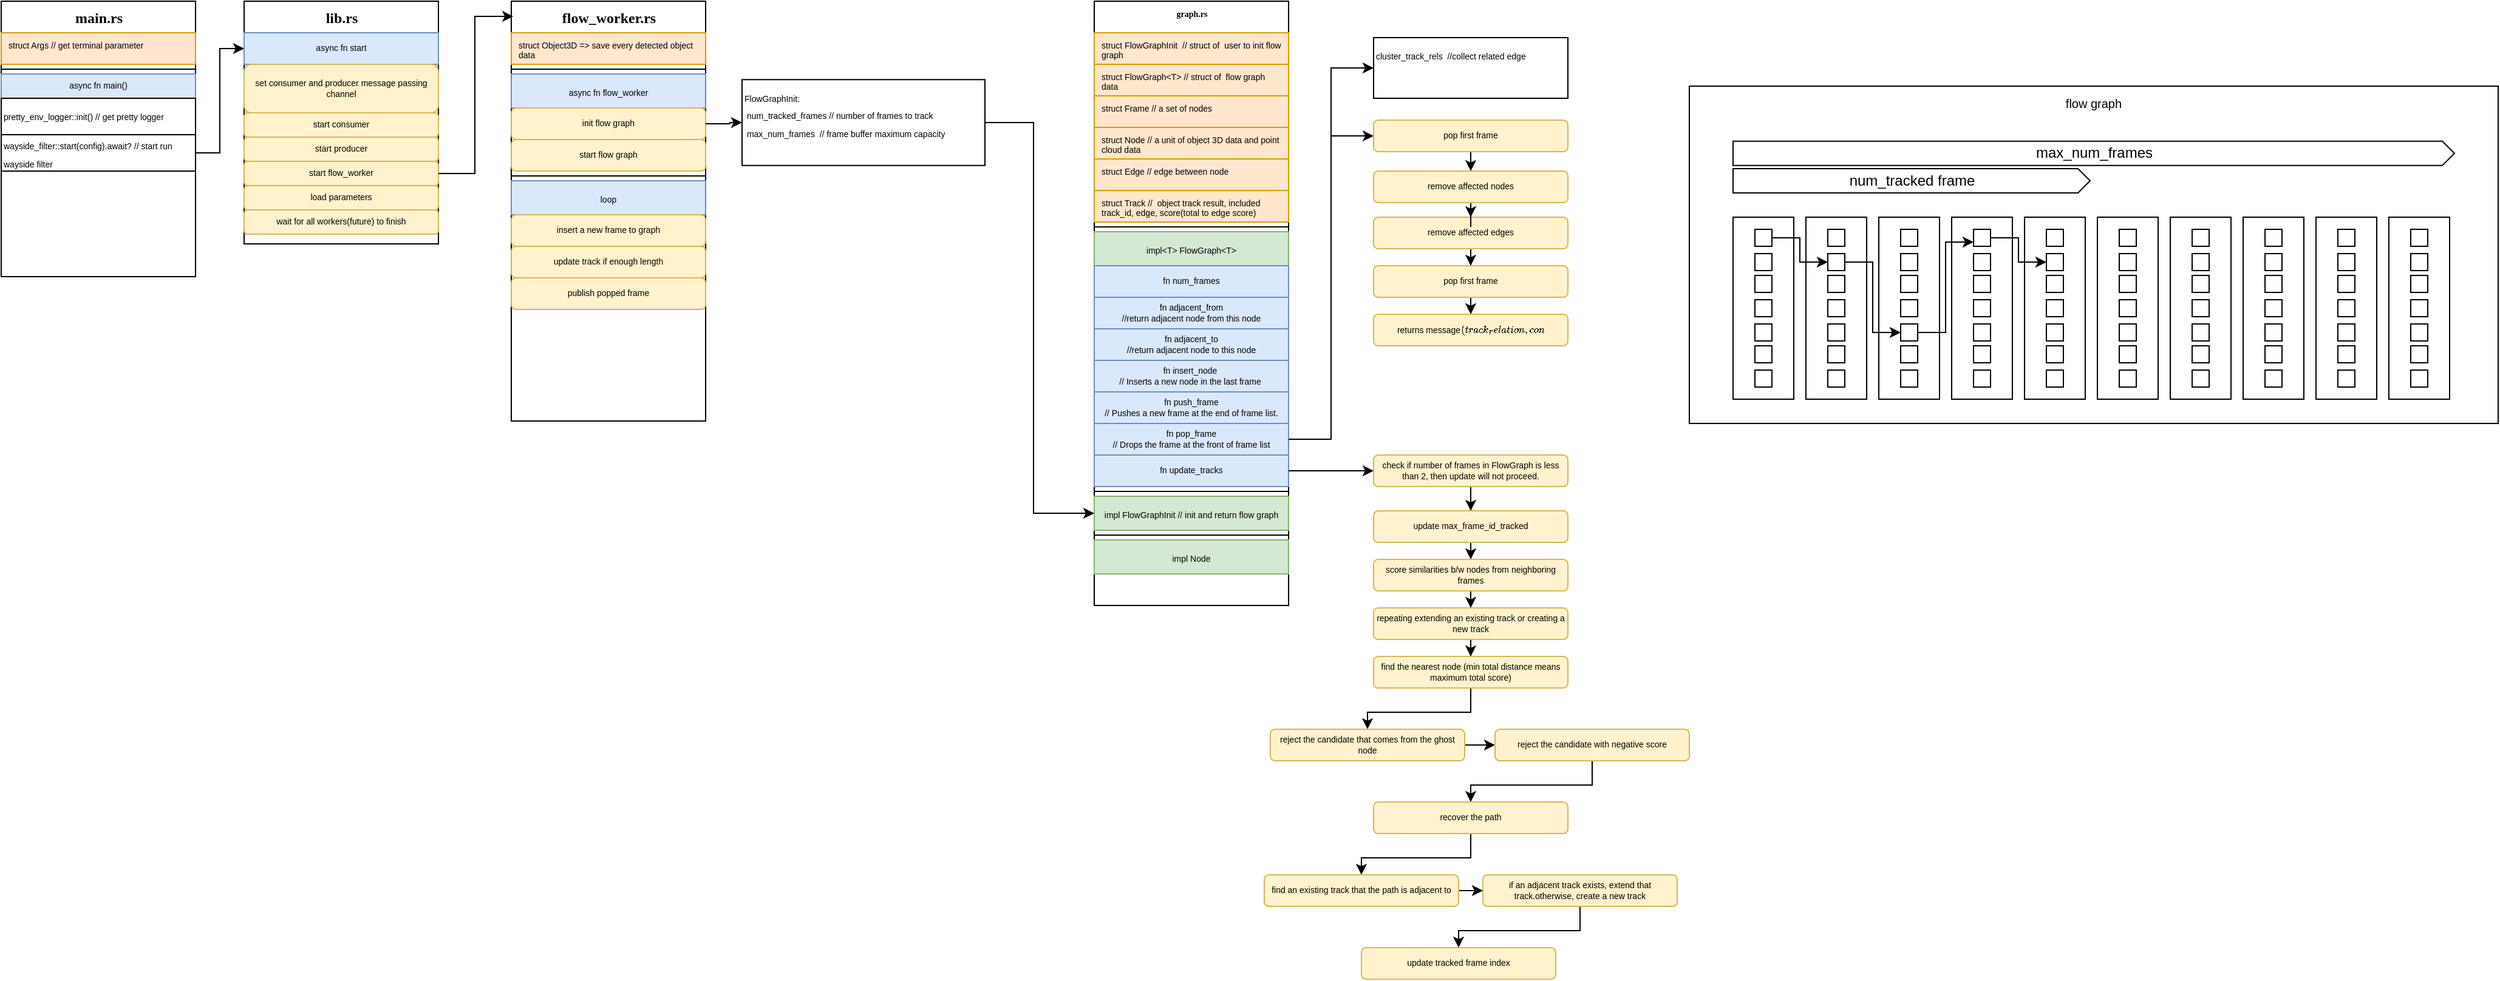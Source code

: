 <mxfile version="15.0.3" type="github">
  <diagram name="Page-1" id="9f46799a-70d6-7492-0946-bef42562c5a5">
    <mxGraphModel dx="889" dy="466" grid="1" gridSize="10" guides="1" tooltips="1" connect="1" arrows="1" fold="1" page="1" pageScale="1" pageWidth="1100" pageHeight="850" background="none" math="0" shadow="0">
      <root>
        <mxCell id="0" />
        <mxCell id="1" parent="0" />
        <mxCell id="78961159f06e98e8-17" value="&lt;font style=&quot;font-size: 12px&quot;&gt;main.rs&lt;/font&gt;" style="swimlane;html=1;fontStyle=1;align=center;verticalAlign=top;childLayout=stackLayout;horizontal=1;startSize=26;horizontalStack=0;resizeParent=1;resizeLast=0;collapsible=1;marginBottom=0;swimlaneFillColor=#ffffff;rounded=0;shadow=0;comic=0;labelBackgroundColor=none;strokeWidth=1;fillColor=none;fontFamily=Verdana;fontSize=7;" parent="1" vertex="1">
          <mxGeometry x="30" y="30" width="160" height="227" as="geometry" />
        </mxCell>
        <mxCell id="78961159f06e98e8-21" value="struct Args // get terminal parameter&amp;nbsp;" style="text;html=1;strokeColor=#d79b00;fillColor=#ffe6cc;align=left;verticalAlign=top;spacingLeft=4;spacingRight=4;whiteSpace=wrap;overflow=hidden;rotatable=0;points=[[0,0.5],[1,0.5]];portConstraint=eastwest;fontSize=7;" parent="78961159f06e98e8-17" vertex="1">
          <mxGeometry y="26" width="160" height="26" as="geometry" />
        </mxCell>
        <mxCell id="3UPYBKitPrsgGl5lzxsW-34" value="" style="line;html=1;strokeWidth=1;fillColor=none;align=left;verticalAlign=middle;spacingTop=-1;spacingLeft=3;spacingRight=3;rotatable=0;labelPosition=right;points=[];portConstraint=eastwest;fontSize=7;" parent="78961159f06e98e8-17" vertex="1">
          <mxGeometry y="52" width="160" height="8" as="geometry" />
        </mxCell>
        <mxCell id="3UPYBKitPrsgGl5lzxsW-35" value="async fn main()" style="text;html=1;strokeColor=#6c8ebf;fillColor=#dae8fc;align=center;verticalAlign=middle;spacingLeft=4;spacingRight=4;whiteSpace=wrap;overflow=hidden;rotatable=0;points=[[0,0.5],[1,0.5]];portConstraint=eastwest;fontSize=7;" parent="78961159f06e98e8-17" vertex="1">
          <mxGeometry y="60" width="160" height="20" as="geometry" />
        </mxCell>
        <mxCell id="29-Z4qrgR_D6u8nwP7Dn-55" value="&lt;font style=&quot;font-size: 7px&quot;&gt;pretty_env_logger::init() // get pretty logge&lt;/font&gt;&lt;span style=&quot;font-size: 7px&quot;&gt;r&lt;/span&gt;&lt;span style=&quot;font-family: &amp;#34;helvetica&amp;#34; ; font-size: 7px&quot;&gt;&lt;br&gt;&lt;/span&gt;" style="rounded=0;whiteSpace=wrap;html=1;align=left;verticalAlign=top;" parent="78961159f06e98e8-17" vertex="1">
          <mxGeometry y="80" width="160" height="30" as="geometry" />
        </mxCell>
        <mxCell id="29-Z4qrgR_D6u8nwP7Dn-56" value="&lt;span style=&quot;font-size: 7px&quot;&gt;wayside_filter::start(config).await?&amp;nbsp;// start run wayside filter&lt;/span&gt;&lt;span style=&quot;font-family: &amp;#34;helvetica&amp;#34; ; font-size: 7px&quot;&gt;&lt;br&gt;&lt;/span&gt;" style="rounded=0;whiteSpace=wrap;html=1;align=left;verticalAlign=middle;" parent="78961159f06e98e8-17" vertex="1">
          <mxGeometry y="110" width="160" height="30" as="geometry" />
        </mxCell>
        <mxCell id="3UPYBKitPrsgGl5lzxsW-1" value="&lt;font style=&quot;font-size: 12px&quot;&gt;lib.rs&lt;/font&gt;" style="swimlane;html=1;fontStyle=1;align=center;verticalAlign=top;childLayout=stackLayout;horizontal=1;startSize=26;horizontalStack=0;resizeParent=1;resizeLast=0;collapsible=1;marginBottom=0;swimlaneFillColor=#ffffff;rounded=0;shadow=0;comic=0;labelBackgroundColor=none;strokeWidth=1;fillColor=none;fontFamily=Verdana;fontSize=7;" parent="1" vertex="1">
          <mxGeometry x="230" y="30" width="160" height="200" as="geometry">
            <mxRectangle x="280" y="40" width="60" height="26" as="alternateBounds" />
          </mxGeometry>
        </mxCell>
        <mxCell id="3UPYBKitPrsgGl5lzxsW-37" value="async fn start" style="text;html=1;strokeColor=#6c8ebf;fillColor=#dae8fc;align=center;verticalAlign=middle;spacingLeft=4;spacingRight=4;whiteSpace=wrap;overflow=hidden;rotatable=0;points=[[0,0.5],[1,0.5]];portConstraint=eastwest;fontSize=7;" parent="3UPYBKitPrsgGl5lzxsW-1" vertex="1">
          <mxGeometry y="26" width="160" height="26" as="geometry" />
        </mxCell>
        <mxCell id="3UPYBKitPrsgGl5lzxsW-42" value="set consumer and producer message passing channel" style="rounded=1;whiteSpace=wrap;html=1;shadow=0;fontSize=7;align=center;verticalAlign=middle;fillColor=#fff2cc;strokeColor=#d6b656;" parent="3UPYBKitPrsgGl5lzxsW-1" vertex="1">
          <mxGeometry y="52" width="160" height="40" as="geometry" />
        </mxCell>
        <mxCell id="3UPYBKitPrsgGl5lzxsW-44" value="start consumer" style="rounded=1;whiteSpace=wrap;html=1;shadow=0;fontSize=7;align=center;verticalAlign=middle;fillColor=#fff2cc;strokeColor=#d6b656;" parent="3UPYBKitPrsgGl5lzxsW-1" vertex="1">
          <mxGeometry y="92" width="160" height="20" as="geometry" />
        </mxCell>
        <mxCell id="3UPYBKitPrsgGl5lzxsW-45" value="start producer" style="rounded=1;whiteSpace=wrap;html=1;shadow=0;fontSize=7;align=center;verticalAlign=middle;fillColor=#fff2cc;strokeColor=#d6b656;" parent="3UPYBKitPrsgGl5lzxsW-1" vertex="1">
          <mxGeometry y="112" width="160" height="20" as="geometry" />
        </mxCell>
        <mxCell id="3UPYBKitPrsgGl5lzxsW-48" value="start flow_worker" style="rounded=1;whiteSpace=wrap;html=1;shadow=0;fontSize=7;align=center;verticalAlign=middle;fillColor=#fff2cc;strokeColor=#d6b656;" parent="3UPYBKitPrsgGl5lzxsW-1" vertex="1">
          <mxGeometry y="132" width="160" height="20" as="geometry" />
        </mxCell>
        <mxCell id="3UPYBKitPrsgGl5lzxsW-50" value="load parameters" style="rounded=1;whiteSpace=wrap;html=1;shadow=0;fontSize=7;align=center;verticalAlign=middle;fillColor=#fff2cc;strokeColor=#d6b656;" parent="3UPYBKitPrsgGl5lzxsW-1" vertex="1">
          <mxGeometry y="152" width="160" height="20" as="geometry" />
        </mxCell>
        <mxCell id="3UPYBKitPrsgGl5lzxsW-52" value="wait for all workers(future) to finish" style="rounded=1;whiteSpace=wrap;html=1;shadow=0;fontSize=7;align=center;verticalAlign=middle;fillColor=#fff2cc;strokeColor=#d6b656;" parent="3UPYBKitPrsgGl5lzxsW-1" vertex="1">
          <mxGeometry y="172" width="160" height="20" as="geometry" />
        </mxCell>
        <mxCell id="3UPYBKitPrsgGl5lzxsW-10" value="graph.rs&lt;br style=&quot;font-size: 7px;&quot;&gt;" style="swimlane;html=1;fontStyle=1;align=center;verticalAlign=top;childLayout=stackLayout;horizontal=1;startSize=26;horizontalStack=0;resizeParent=1;resizeLast=0;collapsible=1;marginBottom=0;swimlaneFillColor=#ffffff;rounded=0;shadow=0;comic=0;labelBackgroundColor=none;strokeWidth=1;fillColor=none;fontFamily=Verdana;fontSize=7;" parent="1" vertex="1">
          <mxGeometry x="930" y="30" width="160" height="498" as="geometry" />
        </mxCell>
        <mxCell id="29-Z4qrgR_D6u8nwP7Dn-36" value="struct FlowGraphInit&amp;nbsp; // struct of&amp;nbsp; user to init flow graph" style="text;html=1;strokeColor=#d79b00;fillColor=#ffe6cc;align=left;verticalAlign=top;spacingLeft=4;spacingRight=4;whiteSpace=wrap;overflow=hidden;rotatable=0;points=[[0,0.5],[1,0.5]];portConstraint=eastwest;fontSize=7;" parent="3UPYBKitPrsgGl5lzxsW-10" vertex="1">
          <mxGeometry y="26" width="160" height="26" as="geometry" />
        </mxCell>
        <mxCell id="29-Z4qrgR_D6u8nwP7Dn-35" value="struct FlowGraph&amp;lt;T&amp;gt; // struct of&amp;nbsp; flow graph data" style="text;html=1;strokeColor=#d79b00;fillColor=#ffe6cc;align=left;verticalAlign=top;spacingLeft=4;spacingRight=4;whiteSpace=wrap;overflow=hidden;rotatable=0;points=[[0,0.5],[1,0.5]];portConstraint=eastwest;fontSize=7;" parent="3UPYBKitPrsgGl5lzxsW-10" vertex="1">
          <mxGeometry y="52" width="160" height="26" as="geometry" />
        </mxCell>
        <mxCell id="29-Z4qrgR_D6u8nwP7Dn-37" value="struct Frame // a set of nodes" style="text;html=1;strokeColor=#d79b00;fillColor=#ffe6cc;align=left;verticalAlign=top;spacingLeft=4;spacingRight=4;whiteSpace=wrap;overflow=hidden;rotatable=0;points=[[0,0.5],[1,0.5]];portConstraint=eastwest;fontSize=7;" parent="3UPYBKitPrsgGl5lzxsW-10" vertex="1">
          <mxGeometry y="78" width="160" height="26" as="geometry" />
        </mxCell>
        <mxCell id="29-Z4qrgR_D6u8nwP7Dn-38" value="struct Node // a unit of object 3D data and point cloud data&amp;nbsp;" style="text;html=1;strokeColor=#d79b00;fillColor=#ffe6cc;align=left;verticalAlign=top;spacingLeft=4;spacingRight=4;whiteSpace=wrap;overflow=hidden;rotatable=0;points=[[0,0.5],[1,0.5]];portConstraint=eastwest;fontSize=7;" parent="3UPYBKitPrsgGl5lzxsW-10" vertex="1">
          <mxGeometry y="104" width="160" height="26" as="geometry" />
        </mxCell>
        <mxCell id="29-Z4qrgR_D6u8nwP7Dn-39" value="struct Edge // edge between node" style="text;html=1;strokeColor=#d79b00;fillColor=#ffe6cc;align=left;verticalAlign=top;spacingLeft=4;spacingRight=4;whiteSpace=wrap;overflow=hidden;rotatable=0;points=[[0,0.5],[1,0.5]];portConstraint=eastwest;fontSize=7;" parent="3UPYBKitPrsgGl5lzxsW-10" vertex="1">
          <mxGeometry y="130" width="160" height="26" as="geometry" />
        </mxCell>
        <mxCell id="29-Z4qrgR_D6u8nwP7Dn-40" value="struct Track //&amp;nbsp; object track result, included track_id, edge, score(total to edge score)&lt;br&gt;&amp;nbsp;&amp;nbsp;" style="text;html=1;strokeColor=#d79b00;fillColor=#ffe6cc;align=left;verticalAlign=top;spacingLeft=4;spacingRight=4;whiteSpace=wrap;overflow=hidden;rotatable=0;points=[[0,0.5],[1,0.5]];portConstraint=eastwest;fontSize=7;" parent="3UPYBKitPrsgGl5lzxsW-10" vertex="1">
          <mxGeometry y="156" width="160" height="26" as="geometry" />
        </mxCell>
        <mxCell id="29-Z4qrgR_D6u8nwP7Dn-43" value="" style="line;html=1;strokeWidth=1;fillColor=none;align=left;verticalAlign=middle;spacingTop=-1;spacingLeft=3;spacingRight=3;rotatable=0;labelPosition=right;points=[];portConstraint=eastwest;fontSize=7;" parent="3UPYBKitPrsgGl5lzxsW-10" vertex="1">
          <mxGeometry y="182" width="160" height="8" as="geometry" />
        </mxCell>
        <mxCell id="29-Z4qrgR_D6u8nwP7Dn-41" value="&lt;div style=&quot;text-align: left&quot;&gt;&lt;span style=&quot;font-size: 7px&quot;&gt;impl&amp;lt;T&amp;gt; FlowGraph&amp;lt;T&amp;gt;&lt;/span&gt;&lt;/div&gt;" style="rounded=0;whiteSpace=wrap;html=1;fillColor=#d5e8d4;strokeColor=#82b366;" parent="3UPYBKitPrsgGl5lzxsW-10" vertex="1">
          <mxGeometry y="190" width="160" height="28" as="geometry" />
        </mxCell>
        <mxCell id="29-Z4qrgR_D6u8nwP7Dn-46" value="fn num_frames" style="rounded=1;whiteSpace=wrap;html=1;shadow=0;fontSize=7;align=center;verticalAlign=middle;fillColor=#dae8fc;strokeColor=#6c8ebf;arcSize=0;" parent="3UPYBKitPrsgGl5lzxsW-10" vertex="1">
          <mxGeometry y="218" width="160" height="26" as="geometry" />
        </mxCell>
        <mxCell id="29-Z4qrgR_D6u8nwP7Dn-47" value="fn&amp;nbsp;adjacent_from &lt;br&gt;//return adjacent node from this node" style="rounded=1;whiteSpace=wrap;html=1;shadow=0;fontSize=7;align=center;verticalAlign=middle;fillColor=#dae8fc;strokeColor=#6c8ebf;arcSize=0;" parent="3UPYBKitPrsgGl5lzxsW-10" vertex="1">
          <mxGeometry y="244" width="160" height="26" as="geometry" />
        </mxCell>
        <mxCell id="29-Z4qrgR_D6u8nwP7Dn-48" value="fn&amp;nbsp;adjacent_to &lt;br&gt;//return adjacent node to this node" style="rounded=1;whiteSpace=wrap;html=1;shadow=0;fontSize=7;align=center;verticalAlign=middle;fillColor=#dae8fc;strokeColor=#6c8ebf;arcSize=0;" parent="3UPYBKitPrsgGl5lzxsW-10" vertex="1">
          <mxGeometry y="270" width="160" height="26" as="geometry" />
        </mxCell>
        <mxCell id="29-Z4qrgR_D6u8nwP7Dn-49" value="fn insert_node&amp;nbsp;&lt;br&gt;// Inserts a new node in the last frame&amp;nbsp;" style="rounded=1;whiteSpace=wrap;html=1;shadow=0;fontSize=7;align=center;verticalAlign=middle;fillColor=#dae8fc;strokeColor=#6c8ebf;arcSize=0;" parent="3UPYBKitPrsgGl5lzxsW-10" vertex="1">
          <mxGeometry y="296" width="160" height="26" as="geometry" />
        </mxCell>
        <mxCell id="29-Z4qrgR_D6u8nwP7Dn-50" value="fn push_frame&lt;br&gt;// Pushes a new frame at the end of frame list." style="rounded=1;whiteSpace=wrap;html=1;shadow=0;fontSize=7;align=center;verticalAlign=middle;fillColor=#dae8fc;strokeColor=#6c8ebf;arcSize=0;" parent="3UPYBKitPrsgGl5lzxsW-10" vertex="1">
          <mxGeometry y="322" width="160" height="26" as="geometry" />
        </mxCell>
        <mxCell id="29-Z4qrgR_D6u8nwP7Dn-51" value="fn pop_frame&lt;br&gt;// Drops the frame at the front of frame list" style="rounded=1;whiteSpace=wrap;html=1;shadow=0;fontSize=7;align=center;verticalAlign=middle;fillColor=#dae8fc;strokeColor=#6c8ebf;arcSize=0;" parent="3UPYBKitPrsgGl5lzxsW-10" vertex="1">
          <mxGeometry y="348" width="160" height="26" as="geometry" />
        </mxCell>
        <mxCell id="29-Z4qrgR_D6u8nwP7Dn-52" value="fn update_tracks" style="rounded=1;whiteSpace=wrap;html=1;shadow=0;fontSize=7;align=center;verticalAlign=middle;fillColor=#dae8fc;strokeColor=#6c8ebf;arcSize=0;" parent="3UPYBKitPrsgGl5lzxsW-10" vertex="1">
          <mxGeometry y="374" width="160" height="26" as="geometry" />
        </mxCell>
        <mxCell id="29-Z4qrgR_D6u8nwP7Dn-53" value="" style="line;html=1;strokeWidth=1;fillColor=none;align=left;verticalAlign=middle;spacingTop=-1;spacingLeft=3;spacingRight=3;rotatable=0;labelPosition=right;points=[];portConstraint=eastwest;fontSize=7;" parent="3UPYBKitPrsgGl5lzxsW-10" vertex="1">
          <mxGeometry y="400" width="160" height="8" as="geometry" />
        </mxCell>
        <mxCell id="29-Z4qrgR_D6u8nwP7Dn-28" value="&lt;span style=&quot;font-size: 7px ; text-align: left&quot;&gt;impl FlowGraphInit // init and return flow graph&lt;/span&gt;" style="rounded=0;whiteSpace=wrap;html=1;fillColor=#d5e8d4;strokeColor=#82b366;" parent="3UPYBKitPrsgGl5lzxsW-10" vertex="1">
          <mxGeometry y="408" width="160" height="28" as="geometry" />
        </mxCell>
        <mxCell id="dE1hlOdc9wPIQpugkxxg-1" value="" style="line;html=1;strokeWidth=1;fillColor=none;align=left;verticalAlign=middle;spacingTop=-1;spacingLeft=3;spacingRight=3;rotatable=0;labelPosition=right;points=[];portConstraint=eastwest;fontSize=7;" vertex="1" parent="3UPYBKitPrsgGl5lzxsW-10">
          <mxGeometry y="436" width="160" height="8" as="geometry" />
        </mxCell>
        <mxCell id="29-Z4qrgR_D6u8nwP7Dn-54" value="&lt;div style=&quot;text-align: left&quot;&gt;&lt;span style=&quot;font-size: 7px&quot;&gt;impl Node&lt;/span&gt;&lt;br&gt;&lt;/div&gt;" style="rounded=0;whiteSpace=wrap;html=1;fillColor=#d5e8d4;strokeColor=#82b366;" parent="3UPYBKitPrsgGl5lzxsW-10" vertex="1">
          <mxGeometry y="444" width="160" height="28" as="geometry" />
        </mxCell>
        <mxCell id="3UPYBKitPrsgGl5lzxsW-19" value="&lt;font style=&quot;font-size: 12px&quot;&gt;flow_worker.rs&lt;/font&gt;" style="swimlane;html=1;fontStyle=1;align=center;verticalAlign=top;childLayout=stackLayout;horizontal=1;startSize=26;horizontalStack=0;resizeParent=1;resizeLast=0;collapsible=1;marginBottom=0;swimlaneFillColor=#ffffff;rounded=0;shadow=0;comic=0;labelBackgroundColor=none;strokeWidth=1;fillColor=none;fontFamily=Verdana;fontSize=7;" parent="1" vertex="1">
          <mxGeometry x="450" y="30" width="160" height="346" as="geometry">
            <mxRectangle x="580" y="40" width="110" height="26" as="alternateBounds" />
          </mxGeometry>
        </mxCell>
        <mxCell id="3UPYBKitPrsgGl5lzxsW-20" value="struct Object3D =&amp;gt; save every detected object data" style="text;html=1;strokeColor=#d79b00;fillColor=#ffe6cc;align=left;verticalAlign=top;spacingLeft=4;spacingRight=4;whiteSpace=wrap;overflow=hidden;rotatable=0;points=[[0,0.5],[1,0.5]];portConstraint=eastwest;fontSize=7;" parent="3UPYBKitPrsgGl5lzxsW-19" vertex="1">
          <mxGeometry y="26" width="160" height="26" as="geometry" />
        </mxCell>
        <mxCell id="29-Z4qrgR_D6u8nwP7Dn-44" value="" style="line;html=1;strokeWidth=1;fillColor=none;align=left;verticalAlign=middle;spacingTop=-1;spacingLeft=3;spacingRight=3;rotatable=0;labelPosition=right;points=[];portConstraint=eastwest;fontSize=7;" parent="3UPYBKitPrsgGl5lzxsW-19" vertex="1">
          <mxGeometry y="52" width="160" height="8" as="geometry" />
        </mxCell>
        <mxCell id="29-Z4qrgR_D6u8nwP7Dn-22" value="&lt;span style=&quot;font-size: 7px&quot;&gt;async fn&amp;nbsp;&lt;/span&gt;&lt;span style=&quot;font-family: &amp;#34;helvetica&amp;#34; ; font-size: 7px&quot;&gt;flow_worker&lt;/span&gt;" style="rounded=0;whiteSpace=wrap;html=1;fillColor=#dae8fc;strokeColor=#6c8ebf;" parent="3UPYBKitPrsgGl5lzxsW-19" vertex="1">
          <mxGeometry y="60" width="160" height="28" as="geometry" />
        </mxCell>
        <mxCell id="3UPYBKitPrsgGl5lzxsW-65" value="init flow graph" style="rounded=1;whiteSpace=wrap;html=1;shadow=0;fontSize=7;align=center;verticalAlign=middle;fillColor=#fff2cc;strokeColor=#d6b656;" parent="3UPYBKitPrsgGl5lzxsW-19" vertex="1">
          <mxGeometry y="88" width="160" height="26" as="geometry" />
        </mxCell>
        <mxCell id="3UPYBKitPrsgGl5lzxsW-58" value="start flow graph" style="rounded=1;whiteSpace=wrap;html=1;shadow=0;fontSize=7;align=center;verticalAlign=middle;fillColor=#fff2cc;strokeColor=#d6b656;" parent="3UPYBKitPrsgGl5lzxsW-19" vertex="1">
          <mxGeometry y="114" width="160" height="26" as="geometry" />
        </mxCell>
        <mxCell id="29-Z4qrgR_D6u8nwP7Dn-42" value="" style="line;html=1;strokeWidth=1;fillColor=none;align=left;verticalAlign=middle;spacingTop=-1;spacingLeft=3;spacingRight=3;rotatable=0;labelPosition=right;points=[];portConstraint=eastwest;fontSize=7;" parent="3UPYBKitPrsgGl5lzxsW-19" vertex="1">
          <mxGeometry y="140" width="160" height="8" as="geometry" />
        </mxCell>
        <mxCell id="29-Z4qrgR_D6u8nwP7Dn-30" value="&lt;font face=&quot;helvetica&quot;&gt;&lt;span style=&quot;font-size: 7px&quot;&gt;loop&lt;br&gt;&lt;/span&gt;&lt;/font&gt;" style="rounded=0;whiteSpace=wrap;html=1;fillColor=#dae8fc;strokeColor=#6c8ebf;" parent="3UPYBKitPrsgGl5lzxsW-19" vertex="1">
          <mxGeometry y="148" width="160" height="28" as="geometry" />
        </mxCell>
        <mxCell id="29-Z4qrgR_D6u8nwP7Dn-32" value="insert a new frame to graph" style="rounded=1;whiteSpace=wrap;html=1;shadow=0;fontSize=7;align=center;verticalAlign=middle;fillColor=#fff2cc;strokeColor=#d6b656;" parent="3UPYBKitPrsgGl5lzxsW-19" vertex="1">
          <mxGeometry y="176" width="160" height="26" as="geometry" />
        </mxCell>
        <mxCell id="29-Z4qrgR_D6u8nwP7Dn-33" value="update track if enough length" style="rounded=1;whiteSpace=wrap;html=1;shadow=0;fontSize=7;align=center;verticalAlign=middle;fillColor=#fff2cc;strokeColor=#d6b656;" parent="3UPYBKitPrsgGl5lzxsW-19" vertex="1">
          <mxGeometry y="202" width="160" height="26" as="geometry" />
        </mxCell>
        <mxCell id="29-Z4qrgR_D6u8nwP7Dn-34" value="publish popped frame" style="rounded=1;whiteSpace=wrap;html=1;shadow=0;fontSize=7;align=center;verticalAlign=middle;fillColor=#fff2cc;strokeColor=#d6b656;" parent="3UPYBKitPrsgGl5lzxsW-19" vertex="1">
          <mxGeometry y="228" width="160" height="26" as="geometry" />
        </mxCell>
        <mxCell id="3UPYBKitPrsgGl5lzxsW-39" style="edgeStyle=orthogonalEdgeStyle;rounded=0;orthogonalLoop=1;jettySize=auto;html=1;exitX=1;exitY=0.5;exitDx=0;exitDy=0;entryX=0;entryY=0.5;entryDx=0;entryDy=0;fontSize=7;" parent="1" source="29-Z4qrgR_D6u8nwP7Dn-56" target="3UPYBKitPrsgGl5lzxsW-37" edge="1">
          <mxGeometry relative="1" as="geometry">
            <mxPoint x="220" y="237.0" as="sourcePoint" />
          </mxGeometry>
        </mxCell>
        <mxCell id="3UPYBKitPrsgGl5lzxsW-55" style="edgeStyle=orthogonalEdgeStyle;rounded=0;orthogonalLoop=1;jettySize=auto;html=1;entryX=0.01;entryY=0.036;entryDx=0;entryDy=0;entryPerimeter=0;fontSize=7;" parent="1" source="3UPYBKitPrsgGl5lzxsW-48" target="3UPYBKitPrsgGl5lzxsW-19" edge="1">
          <mxGeometry relative="1" as="geometry" />
        </mxCell>
        <mxCell id="29-Z4qrgR_D6u8nwP7Dn-29" style="edgeStyle=orthogonalEdgeStyle;rounded=0;orthogonalLoop=1;jettySize=auto;html=1;exitX=1;exitY=0.5;exitDx=0;exitDy=0;entryX=0;entryY=0.5;entryDx=0;entryDy=0;" parent="1" source="29-Z4qrgR_D6u8nwP7Dn-24" target="29-Z4qrgR_D6u8nwP7Dn-28" edge="1">
          <mxGeometry relative="1" as="geometry">
            <Array as="points">
              <mxPoint x="880" y="130" />
              <mxPoint x="880" y="452" />
            </Array>
          </mxGeometry>
        </mxCell>
        <mxCell id="29-Z4qrgR_D6u8nwP7Dn-24" value="&lt;font face=&quot;helvetica&quot;&gt;&lt;span style=&quot;font-size: 7px&quot;&gt;FlowGraphInit:&lt;/span&gt;&lt;/font&gt;&lt;br&gt;&lt;font face=&quot;helvetica&quot;&gt;&lt;span style=&quot;font-size: 7px&quot;&gt;&lt;span style=&quot;white-space: pre&quot;&gt; &lt;/span&gt;num_tracked_frames // number of frames to track&amp;nbsp;&lt;/span&gt;&lt;/font&gt;&lt;br&gt;&lt;span style=&quot;font-family: &amp;#34;helvetica&amp;#34; ; font-size: 7px&quot;&gt;&lt;span style=&quot;white-space: pre&quot;&gt; &lt;/span&gt;max_num_frames&amp;nbsp; // frame buffer maximum capacity&lt;/span&gt;&lt;span style=&quot;font-family: &amp;#34;helvetica&amp;#34; ; font-size: 7px&quot;&gt;&lt;br&gt;&lt;/span&gt;" style="rounded=0;whiteSpace=wrap;html=1;align=left;verticalAlign=top;" parent="1" vertex="1">
          <mxGeometry x="640" y="94.63" width="200" height="70.75" as="geometry" />
        </mxCell>
        <mxCell id="29-Z4qrgR_D6u8nwP7Dn-27" style="edgeStyle=orthogonalEdgeStyle;rounded=0;orthogonalLoop=1;jettySize=auto;html=1;" parent="1" source="3UPYBKitPrsgGl5lzxsW-65" target="29-Z4qrgR_D6u8nwP7Dn-24" edge="1">
          <mxGeometry relative="1" as="geometry" />
        </mxCell>
        <mxCell id="dE1hlOdc9wPIQpugkxxg-11" style="edgeStyle=orthogonalEdgeStyle;rounded=0;orthogonalLoop=1;jettySize=auto;html=1;" edge="1" parent="1" source="dE1hlOdc9wPIQpugkxxg-2" target="dE1hlOdc9wPIQpugkxxg-5">
          <mxGeometry relative="1" as="geometry" />
        </mxCell>
        <mxCell id="dE1hlOdc9wPIQpugkxxg-2" value="pop first frame" style="rounded=1;whiteSpace=wrap;html=1;shadow=0;fontSize=7;align=center;verticalAlign=middle;fillColor=#fff2cc;strokeColor=#d6b656;" vertex="1" parent="1">
          <mxGeometry x="1160" y="128" width="160" height="26" as="geometry" />
        </mxCell>
        <mxCell id="dE1hlOdc9wPIQpugkxxg-3" style="edgeStyle=orthogonalEdgeStyle;rounded=0;orthogonalLoop=1;jettySize=auto;html=1;entryX=0;entryY=0.5;entryDx=0;entryDy=0;" edge="1" parent="1" source="29-Z4qrgR_D6u8nwP7Dn-51" target="dE1hlOdc9wPIQpugkxxg-2">
          <mxGeometry relative="1" as="geometry" />
        </mxCell>
        <mxCell id="dE1hlOdc9wPIQpugkxxg-13" style="edgeStyle=orthogonalEdgeStyle;rounded=0;orthogonalLoop=1;jettySize=auto;html=1;entryX=0.5;entryY=0;entryDx=0;entryDy=0;" edge="1" parent="1" source="dE1hlOdc9wPIQpugkxxg-4" target="dE1hlOdc9wPIQpugkxxg-6">
          <mxGeometry relative="1" as="geometry" />
        </mxCell>
        <mxCell id="dE1hlOdc9wPIQpugkxxg-4" value="remove affected edges" style="rounded=1;whiteSpace=wrap;html=1;shadow=0;fontSize=7;align=center;verticalAlign=middle;fillColor=#fff2cc;strokeColor=#d6b656;" vertex="1" parent="1">
          <mxGeometry x="1160" y="208" width="160" height="26" as="geometry" />
        </mxCell>
        <mxCell id="dE1hlOdc9wPIQpugkxxg-15" style="edgeStyle=orthogonalEdgeStyle;rounded=0;orthogonalLoop=1;jettySize=auto;html=1;entryX=0.5;entryY=0;entryDx=0;entryDy=0;" edge="1" parent="1" source="dE1hlOdc9wPIQpugkxxg-5" target="dE1hlOdc9wPIQpugkxxg-4">
          <mxGeometry relative="1" as="geometry" />
        </mxCell>
        <mxCell id="dE1hlOdc9wPIQpugkxxg-5" value="remove affected nodes" style="rounded=1;whiteSpace=wrap;html=1;shadow=0;fontSize=7;align=center;verticalAlign=middle;fillColor=#fff2cc;strokeColor=#d6b656;" vertex="1" parent="1">
          <mxGeometry x="1160" y="170" width="160" height="26" as="geometry" />
        </mxCell>
        <mxCell id="dE1hlOdc9wPIQpugkxxg-14" style="edgeStyle=orthogonalEdgeStyle;rounded=0;orthogonalLoop=1;jettySize=auto;html=1;entryX=0.5;entryY=0;entryDx=0;entryDy=0;" edge="1" parent="1" source="dE1hlOdc9wPIQpugkxxg-6" target="dE1hlOdc9wPIQpugkxxg-10">
          <mxGeometry relative="1" as="geometry" />
        </mxCell>
        <mxCell id="dE1hlOdc9wPIQpugkxxg-6" value="pop first frame" style="rounded=1;whiteSpace=wrap;html=1;shadow=0;fontSize=7;align=center;verticalAlign=middle;fillColor=#fff2cc;strokeColor=#d6b656;" vertex="1" parent="1">
          <mxGeometry x="1160" y="248" width="160" height="26" as="geometry" />
        </mxCell>
        <mxCell id="dE1hlOdc9wPIQpugkxxg-7" value="&lt;font style=&quot;font-size: 7px&quot;&gt;cluster_track_rels&amp;nbsp; //collect related edge&lt;/font&gt;" style="rounded=0;whiteSpace=wrap;html=1;align=left;verticalAlign=top;" vertex="1" parent="1">
          <mxGeometry x="1160" y="60" width="160" height="50" as="geometry" />
        </mxCell>
        <mxCell id="dE1hlOdc9wPIQpugkxxg-9" style="edgeStyle=orthogonalEdgeStyle;rounded=0;orthogonalLoop=1;jettySize=auto;html=1;entryX=0;entryY=0.5;entryDx=0;entryDy=0;" edge="1" parent="1" source="29-Z4qrgR_D6u8nwP7Dn-51" target="dE1hlOdc9wPIQpugkxxg-7">
          <mxGeometry relative="1" as="geometry" />
        </mxCell>
        <mxCell id="dE1hlOdc9wPIQpugkxxg-10" value="&lt;div&gt;returns message&lt;span&gt;`(track_relation, context)`&lt;/span&gt;&lt;/div&gt;" style="rounded=1;whiteSpace=wrap;html=1;shadow=0;fontSize=7;align=center;verticalAlign=middle;fillColor=#fff2cc;strokeColor=#d6b656;" vertex="1" parent="1">
          <mxGeometry x="1160" y="288" width="160" height="26" as="geometry" />
        </mxCell>
        <mxCell id="dE1hlOdc9wPIQpugkxxg-21" style="edgeStyle=orthogonalEdgeStyle;rounded=0;orthogonalLoop=1;jettySize=auto;html=1;entryX=0.5;entryY=0;entryDx=0;entryDy=0;" edge="1" parent="1" source="dE1hlOdc9wPIQpugkxxg-17" target="dE1hlOdc9wPIQpugkxxg-19">
          <mxGeometry relative="1" as="geometry" />
        </mxCell>
        <mxCell id="dE1hlOdc9wPIQpugkxxg-17" value="check if number of frames in FlowGraph is less than 2, then update will not proceed." style="rounded=1;whiteSpace=wrap;html=1;shadow=0;fontSize=7;align=center;verticalAlign=middle;fillColor=#fff2cc;strokeColor=#d6b656;" vertex="1" parent="1">
          <mxGeometry x="1160" y="404" width="160" height="26" as="geometry" />
        </mxCell>
        <mxCell id="dE1hlOdc9wPIQpugkxxg-18" style="edgeStyle=orthogonalEdgeStyle;rounded=0;orthogonalLoop=1;jettySize=auto;html=1;entryX=0;entryY=0.5;entryDx=0;entryDy=0;" edge="1" parent="1" source="29-Z4qrgR_D6u8nwP7Dn-52" target="dE1hlOdc9wPIQpugkxxg-17">
          <mxGeometry relative="1" as="geometry" />
        </mxCell>
        <mxCell id="dE1hlOdc9wPIQpugkxxg-22" style="edgeStyle=orthogonalEdgeStyle;rounded=0;orthogonalLoop=1;jettySize=auto;html=1;entryX=0.5;entryY=0;entryDx=0;entryDy=0;" edge="1" parent="1" source="dE1hlOdc9wPIQpugkxxg-19" target="dE1hlOdc9wPIQpugkxxg-20">
          <mxGeometry relative="1" as="geometry" />
        </mxCell>
        <mxCell id="dE1hlOdc9wPIQpugkxxg-19" value="update&amp;nbsp;max_frame_id_tracked" style="rounded=1;whiteSpace=wrap;html=1;shadow=0;fontSize=7;align=center;verticalAlign=middle;fillColor=#fff2cc;strokeColor=#d6b656;" vertex="1" parent="1">
          <mxGeometry x="1160" y="450" width="160" height="26" as="geometry" />
        </mxCell>
        <mxCell id="dE1hlOdc9wPIQpugkxxg-25" style="edgeStyle=orthogonalEdgeStyle;rounded=0;orthogonalLoop=1;jettySize=auto;html=1;entryX=0.5;entryY=0;entryDx=0;entryDy=0;" edge="1" parent="1" source="dE1hlOdc9wPIQpugkxxg-20" target="dE1hlOdc9wPIQpugkxxg-23">
          <mxGeometry relative="1" as="geometry" />
        </mxCell>
        <mxCell id="dE1hlOdc9wPIQpugkxxg-20" value="score similarities b/w nodes from neighboring frames" style="rounded=1;whiteSpace=wrap;html=1;shadow=0;fontSize=7;align=center;verticalAlign=middle;fillColor=#fff2cc;strokeColor=#d6b656;" vertex="1" parent="1">
          <mxGeometry x="1160" y="490" width="160" height="26" as="geometry" />
        </mxCell>
        <mxCell id="dE1hlOdc9wPIQpugkxxg-27" style="edgeStyle=orthogonalEdgeStyle;rounded=0;orthogonalLoop=1;jettySize=auto;html=1;entryX=0.5;entryY=0;entryDx=0;entryDy=0;" edge="1" parent="1" source="dE1hlOdc9wPIQpugkxxg-23" target="dE1hlOdc9wPIQpugkxxg-26">
          <mxGeometry relative="1" as="geometry" />
        </mxCell>
        <mxCell id="dE1hlOdc9wPIQpugkxxg-23" value="repeating extending an existing track or creating a new track" style="rounded=1;whiteSpace=wrap;html=1;shadow=0;fontSize=7;align=center;verticalAlign=middle;fillColor=#fff2cc;strokeColor=#d6b656;" vertex="1" parent="1">
          <mxGeometry x="1160" y="530" width="160" height="26" as="geometry" />
        </mxCell>
        <mxCell id="dE1hlOdc9wPIQpugkxxg-30" style="edgeStyle=orthogonalEdgeStyle;rounded=0;orthogonalLoop=1;jettySize=auto;html=1;entryX=0.5;entryY=0;entryDx=0;entryDy=0;" edge="1" parent="1" source="dE1hlOdc9wPIQpugkxxg-26" target="dE1hlOdc9wPIQpugkxxg-28">
          <mxGeometry relative="1" as="geometry" />
        </mxCell>
        <mxCell id="dE1hlOdc9wPIQpugkxxg-26" value="find the nearest node (min total distance means maximum total score)" style="rounded=1;whiteSpace=wrap;html=1;shadow=0;fontSize=7;align=center;verticalAlign=middle;fillColor=#fff2cc;strokeColor=#d6b656;" vertex="1" parent="1">
          <mxGeometry x="1160" y="570" width="160" height="26" as="geometry" />
        </mxCell>
        <mxCell id="dE1hlOdc9wPIQpugkxxg-32" style="edgeStyle=orthogonalEdgeStyle;rounded=0;orthogonalLoop=1;jettySize=auto;html=1;entryX=0;entryY=0.5;entryDx=0;entryDy=0;" edge="1" parent="1" source="dE1hlOdc9wPIQpugkxxg-28" target="dE1hlOdc9wPIQpugkxxg-29">
          <mxGeometry relative="1" as="geometry" />
        </mxCell>
        <mxCell id="dE1hlOdc9wPIQpugkxxg-28" value="reject the candidate that comes from the ghost node" style="rounded=1;whiteSpace=wrap;html=1;shadow=0;fontSize=7;align=center;verticalAlign=middle;fillColor=#fff2cc;strokeColor=#d6b656;" vertex="1" parent="1">
          <mxGeometry x="1075" y="630" width="160" height="26" as="geometry" />
        </mxCell>
        <mxCell id="dE1hlOdc9wPIQpugkxxg-34" style="edgeStyle=orthogonalEdgeStyle;rounded=0;orthogonalLoop=1;jettySize=auto;html=1;entryX=0.5;entryY=0;entryDx=0;entryDy=0;" edge="1" parent="1" source="dE1hlOdc9wPIQpugkxxg-29" target="dE1hlOdc9wPIQpugkxxg-33">
          <mxGeometry relative="1" as="geometry" />
        </mxCell>
        <mxCell id="dE1hlOdc9wPIQpugkxxg-29" value="reject the candidate with negative score" style="rounded=1;whiteSpace=wrap;html=1;shadow=0;fontSize=7;align=center;verticalAlign=middle;fillColor=#fff2cc;strokeColor=#d6b656;" vertex="1" parent="1">
          <mxGeometry x="1260" y="630" width="160" height="26" as="geometry" />
        </mxCell>
        <mxCell id="dE1hlOdc9wPIQpugkxxg-36" style="edgeStyle=orthogonalEdgeStyle;rounded=0;orthogonalLoop=1;jettySize=auto;html=1;entryX=0.5;entryY=0;entryDx=0;entryDy=0;" edge="1" parent="1" source="dE1hlOdc9wPIQpugkxxg-33" target="dE1hlOdc9wPIQpugkxxg-35">
          <mxGeometry relative="1" as="geometry" />
        </mxCell>
        <mxCell id="dE1hlOdc9wPIQpugkxxg-33" value="recover the path" style="rounded=1;whiteSpace=wrap;html=1;shadow=0;fontSize=7;align=center;verticalAlign=middle;fillColor=#fff2cc;strokeColor=#d6b656;" vertex="1" parent="1">
          <mxGeometry x="1160" y="690" width="160" height="26" as="geometry" />
        </mxCell>
        <mxCell id="dE1hlOdc9wPIQpugkxxg-38" style="edgeStyle=orthogonalEdgeStyle;rounded=0;orthogonalLoop=1;jettySize=auto;html=1;entryX=0;entryY=0.5;entryDx=0;entryDy=0;" edge="1" parent="1" source="dE1hlOdc9wPIQpugkxxg-35" target="dE1hlOdc9wPIQpugkxxg-37">
          <mxGeometry relative="1" as="geometry" />
        </mxCell>
        <mxCell id="dE1hlOdc9wPIQpugkxxg-35" value="find an existing track that the path is adjacent to" style="rounded=1;whiteSpace=wrap;html=1;shadow=0;fontSize=7;align=center;verticalAlign=middle;fillColor=#fff2cc;strokeColor=#d6b656;" vertex="1" parent="1">
          <mxGeometry x="1070" y="750" width="160" height="26" as="geometry" />
        </mxCell>
        <mxCell id="dE1hlOdc9wPIQpugkxxg-41" style="edgeStyle=orthogonalEdgeStyle;rounded=0;orthogonalLoop=1;jettySize=auto;html=1;entryX=0.5;entryY=0;entryDx=0;entryDy=0;" edge="1" parent="1" source="dE1hlOdc9wPIQpugkxxg-37" target="dE1hlOdc9wPIQpugkxxg-40">
          <mxGeometry relative="1" as="geometry" />
        </mxCell>
        <mxCell id="dE1hlOdc9wPIQpugkxxg-37" value="if an adjacent track exists, extend that track.otherwise, create a new track" style="rounded=1;whiteSpace=wrap;html=1;shadow=0;fontSize=7;align=center;verticalAlign=middle;fillColor=#fff2cc;strokeColor=#d6b656;" vertex="1" parent="1">
          <mxGeometry x="1250" y="750" width="160" height="26" as="geometry" />
        </mxCell>
        <mxCell id="dE1hlOdc9wPIQpugkxxg-40" value="update tracked frame index" style="rounded=1;whiteSpace=wrap;html=1;shadow=0;fontSize=7;align=center;verticalAlign=middle;fillColor=#fff2cc;strokeColor=#d6b656;" vertex="1" parent="1">
          <mxGeometry x="1150" y="810" width="160" height="26" as="geometry" />
        </mxCell>
        <mxCell id="dE1hlOdc9wPIQpugkxxg-42" value="&lt;font size=&quot;1&quot;&gt;flow graph&lt;/font&gt;" style="rounded=0;whiteSpace=wrap;html=1;align=center;verticalAlign=top;" vertex="1" parent="1">
          <mxGeometry x="1420" y="100" width="666" height="278" as="geometry" />
        </mxCell>
        <mxCell id="dE1hlOdc9wPIQpugkxxg-43" value="" style="rounded=0;whiteSpace=wrap;html=1;align=left;verticalAlign=top;" vertex="1" parent="1">
          <mxGeometry x="1456" y="208" width="50" height="150" as="geometry" />
        </mxCell>
        <mxCell id="dE1hlOdc9wPIQpugkxxg-44" value="" style="rounded=0;whiteSpace=wrap;html=1;align=left;verticalAlign=top;" vertex="1" parent="1">
          <mxGeometry x="1474" y="218" width="14" height="14" as="geometry" />
        </mxCell>
        <mxCell id="dE1hlOdc9wPIQpugkxxg-45" value="" style="rounded=0;whiteSpace=wrap;html=1;align=left;verticalAlign=top;" vertex="1" parent="1">
          <mxGeometry x="1474" y="238" width="14" height="14" as="geometry" />
        </mxCell>
        <mxCell id="dE1hlOdc9wPIQpugkxxg-46" value="" style="rounded=0;whiteSpace=wrap;html=1;align=left;verticalAlign=top;" vertex="1" parent="1">
          <mxGeometry x="1474" y="256" width="14" height="14" as="geometry" />
        </mxCell>
        <mxCell id="dE1hlOdc9wPIQpugkxxg-47" value="" style="rounded=0;whiteSpace=wrap;html=1;align=left;verticalAlign=top;" vertex="1" parent="1">
          <mxGeometry x="1474" y="276" width="14" height="14" as="geometry" />
        </mxCell>
        <mxCell id="dE1hlOdc9wPIQpugkxxg-53" value="" style="rounded=0;whiteSpace=wrap;html=1;align=left;verticalAlign=top;" vertex="1" parent="1">
          <mxGeometry x="1474" y="296" width="14" height="14" as="geometry" />
        </mxCell>
        <mxCell id="dE1hlOdc9wPIQpugkxxg-54" value="" style="rounded=0;whiteSpace=wrap;html=1;align=left;verticalAlign=top;" vertex="1" parent="1">
          <mxGeometry x="1474" y="314" width="14" height="14" as="geometry" />
        </mxCell>
        <mxCell id="dE1hlOdc9wPIQpugkxxg-55" value="" style="rounded=0;whiteSpace=wrap;html=1;align=left;verticalAlign=top;" vertex="1" parent="1">
          <mxGeometry x="1474" y="334" width="14" height="14" as="geometry" />
        </mxCell>
        <mxCell id="dE1hlOdc9wPIQpugkxxg-56" value="" style="rounded=0;whiteSpace=wrap;html=1;align=left;verticalAlign=top;" vertex="1" parent="1">
          <mxGeometry x="1516" y="208" width="50" height="150" as="geometry" />
        </mxCell>
        <mxCell id="dE1hlOdc9wPIQpugkxxg-57" value="" style="rounded=0;whiteSpace=wrap;html=1;align=left;verticalAlign=top;" vertex="1" parent="1">
          <mxGeometry x="1534" y="218" width="14" height="14" as="geometry" />
        </mxCell>
        <mxCell id="dE1hlOdc9wPIQpugkxxg-58" value="" style="rounded=0;whiteSpace=wrap;html=1;align=left;verticalAlign=top;" vertex="1" parent="1">
          <mxGeometry x="1534" y="238" width="14" height="14" as="geometry" />
        </mxCell>
        <mxCell id="dE1hlOdc9wPIQpugkxxg-59" value="" style="rounded=0;whiteSpace=wrap;html=1;align=left;verticalAlign=top;" vertex="1" parent="1">
          <mxGeometry x="1534" y="256" width="14" height="14" as="geometry" />
        </mxCell>
        <mxCell id="dE1hlOdc9wPIQpugkxxg-60" value="" style="rounded=0;whiteSpace=wrap;html=1;align=left;verticalAlign=top;" vertex="1" parent="1">
          <mxGeometry x="1534" y="276" width="14" height="14" as="geometry" />
        </mxCell>
        <mxCell id="dE1hlOdc9wPIQpugkxxg-61" value="" style="rounded=0;whiteSpace=wrap;html=1;align=left;verticalAlign=top;" vertex="1" parent="1">
          <mxGeometry x="1534" y="296" width="14" height="14" as="geometry" />
        </mxCell>
        <mxCell id="dE1hlOdc9wPIQpugkxxg-62" value="" style="rounded=0;whiteSpace=wrap;html=1;align=left;verticalAlign=top;" vertex="1" parent="1">
          <mxGeometry x="1534" y="314" width="14" height="14" as="geometry" />
        </mxCell>
        <mxCell id="dE1hlOdc9wPIQpugkxxg-63" value="" style="rounded=0;whiteSpace=wrap;html=1;align=left;verticalAlign=top;" vertex="1" parent="1">
          <mxGeometry x="1534" y="334" width="14" height="14" as="geometry" />
        </mxCell>
        <mxCell id="dE1hlOdc9wPIQpugkxxg-64" value="" style="rounded=0;whiteSpace=wrap;html=1;align=left;verticalAlign=top;" vertex="1" parent="1">
          <mxGeometry x="1576" y="208" width="50" height="150" as="geometry" />
        </mxCell>
        <mxCell id="dE1hlOdc9wPIQpugkxxg-65" value="" style="rounded=0;whiteSpace=wrap;html=1;align=left;verticalAlign=top;" vertex="1" parent="1">
          <mxGeometry x="1594" y="218" width="14" height="14" as="geometry" />
        </mxCell>
        <mxCell id="dE1hlOdc9wPIQpugkxxg-66" value="" style="rounded=0;whiteSpace=wrap;html=1;align=left;verticalAlign=top;" vertex="1" parent="1">
          <mxGeometry x="1594" y="238" width="14" height="14" as="geometry" />
        </mxCell>
        <mxCell id="dE1hlOdc9wPIQpugkxxg-67" value="" style="rounded=0;whiteSpace=wrap;html=1;align=left;verticalAlign=top;" vertex="1" parent="1">
          <mxGeometry x="1594" y="256" width="14" height="14" as="geometry" />
        </mxCell>
        <mxCell id="dE1hlOdc9wPIQpugkxxg-68" value="" style="rounded=0;whiteSpace=wrap;html=1;align=left;verticalAlign=top;" vertex="1" parent="1">
          <mxGeometry x="1594" y="276" width="14" height="14" as="geometry" />
        </mxCell>
        <mxCell id="dE1hlOdc9wPIQpugkxxg-69" value="" style="rounded=0;whiteSpace=wrap;html=1;align=left;verticalAlign=top;" vertex="1" parent="1">
          <mxGeometry x="1594" y="296" width="14" height="14" as="geometry" />
        </mxCell>
        <mxCell id="dE1hlOdc9wPIQpugkxxg-70" value="" style="rounded=0;whiteSpace=wrap;html=1;align=left;verticalAlign=top;" vertex="1" parent="1">
          <mxGeometry x="1594" y="314" width="14" height="14" as="geometry" />
        </mxCell>
        <mxCell id="dE1hlOdc9wPIQpugkxxg-71" value="" style="rounded=0;whiteSpace=wrap;html=1;align=left;verticalAlign=top;" vertex="1" parent="1">
          <mxGeometry x="1594" y="334" width="14" height="14" as="geometry" />
        </mxCell>
        <mxCell id="dE1hlOdc9wPIQpugkxxg-72" value="" style="rounded=0;whiteSpace=wrap;html=1;align=left;verticalAlign=top;" vertex="1" parent="1">
          <mxGeometry x="1636" y="208" width="50" height="150" as="geometry" />
        </mxCell>
        <mxCell id="dE1hlOdc9wPIQpugkxxg-73" value="" style="rounded=0;whiteSpace=wrap;html=1;align=left;verticalAlign=top;" vertex="1" parent="1">
          <mxGeometry x="1654" y="218" width="14" height="14" as="geometry" />
        </mxCell>
        <mxCell id="dE1hlOdc9wPIQpugkxxg-74" value="" style="rounded=0;whiteSpace=wrap;html=1;align=left;verticalAlign=top;" vertex="1" parent="1">
          <mxGeometry x="1654" y="238" width="14" height="14" as="geometry" />
        </mxCell>
        <mxCell id="dE1hlOdc9wPIQpugkxxg-75" value="" style="rounded=0;whiteSpace=wrap;html=1;align=left;verticalAlign=top;" vertex="1" parent="1">
          <mxGeometry x="1654" y="256" width="14" height="14" as="geometry" />
        </mxCell>
        <mxCell id="dE1hlOdc9wPIQpugkxxg-76" value="" style="rounded=0;whiteSpace=wrap;html=1;align=left;verticalAlign=top;" vertex="1" parent="1">
          <mxGeometry x="1654" y="276" width="14" height="14" as="geometry" />
        </mxCell>
        <mxCell id="dE1hlOdc9wPIQpugkxxg-77" value="" style="rounded=0;whiteSpace=wrap;html=1;align=left;verticalAlign=top;" vertex="1" parent="1">
          <mxGeometry x="1654" y="296" width="14" height="14" as="geometry" />
        </mxCell>
        <mxCell id="dE1hlOdc9wPIQpugkxxg-78" value="" style="rounded=0;whiteSpace=wrap;html=1;align=left;verticalAlign=top;" vertex="1" parent="1">
          <mxGeometry x="1654" y="314" width="14" height="14" as="geometry" />
        </mxCell>
        <mxCell id="dE1hlOdc9wPIQpugkxxg-79" value="" style="rounded=0;whiteSpace=wrap;html=1;align=left;verticalAlign=top;" vertex="1" parent="1">
          <mxGeometry x="1654" y="334" width="14" height="14" as="geometry" />
        </mxCell>
        <mxCell id="dE1hlOdc9wPIQpugkxxg-80" value="" style="rounded=0;whiteSpace=wrap;html=1;align=left;verticalAlign=top;" vertex="1" parent="1">
          <mxGeometry x="1696" y="208" width="50" height="150" as="geometry" />
        </mxCell>
        <mxCell id="dE1hlOdc9wPIQpugkxxg-81" value="" style="rounded=0;whiteSpace=wrap;html=1;align=left;verticalAlign=top;" vertex="1" parent="1">
          <mxGeometry x="1714" y="218" width="14" height="14" as="geometry" />
        </mxCell>
        <mxCell id="dE1hlOdc9wPIQpugkxxg-82" value="" style="rounded=0;whiteSpace=wrap;html=1;align=left;verticalAlign=top;" vertex="1" parent="1">
          <mxGeometry x="1714" y="238" width="14" height="14" as="geometry" />
        </mxCell>
        <mxCell id="dE1hlOdc9wPIQpugkxxg-83" value="" style="rounded=0;whiteSpace=wrap;html=1;align=left;verticalAlign=top;" vertex="1" parent="1">
          <mxGeometry x="1714" y="256" width="14" height="14" as="geometry" />
        </mxCell>
        <mxCell id="dE1hlOdc9wPIQpugkxxg-84" value="" style="rounded=0;whiteSpace=wrap;html=1;align=left;verticalAlign=top;" vertex="1" parent="1">
          <mxGeometry x="1714" y="276" width="14" height="14" as="geometry" />
        </mxCell>
        <mxCell id="dE1hlOdc9wPIQpugkxxg-85" value="" style="rounded=0;whiteSpace=wrap;html=1;align=left;verticalAlign=top;" vertex="1" parent="1">
          <mxGeometry x="1714" y="296" width="14" height="14" as="geometry" />
        </mxCell>
        <mxCell id="dE1hlOdc9wPIQpugkxxg-86" value="" style="rounded=0;whiteSpace=wrap;html=1;align=left;verticalAlign=top;" vertex="1" parent="1">
          <mxGeometry x="1714" y="314" width="14" height="14" as="geometry" />
        </mxCell>
        <mxCell id="dE1hlOdc9wPIQpugkxxg-87" value="" style="rounded=0;whiteSpace=wrap;html=1;align=left;verticalAlign=top;" vertex="1" parent="1">
          <mxGeometry x="1714" y="334" width="14" height="14" as="geometry" />
        </mxCell>
        <mxCell id="dE1hlOdc9wPIQpugkxxg-88" value="" style="rounded=0;whiteSpace=wrap;html=1;align=left;verticalAlign=top;" vertex="1" parent="1">
          <mxGeometry x="1756" y="208" width="50" height="150" as="geometry" />
        </mxCell>
        <mxCell id="dE1hlOdc9wPIQpugkxxg-89" value="" style="rounded=0;whiteSpace=wrap;html=1;align=left;verticalAlign=top;" vertex="1" parent="1">
          <mxGeometry x="1774" y="218" width="14" height="14" as="geometry" />
        </mxCell>
        <mxCell id="dE1hlOdc9wPIQpugkxxg-90" value="" style="rounded=0;whiteSpace=wrap;html=1;align=left;verticalAlign=top;" vertex="1" parent="1">
          <mxGeometry x="1774" y="238" width="14" height="14" as="geometry" />
        </mxCell>
        <mxCell id="dE1hlOdc9wPIQpugkxxg-91" value="" style="rounded=0;whiteSpace=wrap;html=1;align=left;verticalAlign=top;" vertex="1" parent="1">
          <mxGeometry x="1774" y="256" width="14" height="14" as="geometry" />
        </mxCell>
        <mxCell id="dE1hlOdc9wPIQpugkxxg-92" value="" style="rounded=0;whiteSpace=wrap;html=1;align=left;verticalAlign=top;" vertex="1" parent="1">
          <mxGeometry x="1774" y="276" width="14" height="14" as="geometry" />
        </mxCell>
        <mxCell id="dE1hlOdc9wPIQpugkxxg-93" value="" style="rounded=0;whiteSpace=wrap;html=1;align=left;verticalAlign=top;" vertex="1" parent="1">
          <mxGeometry x="1774" y="296" width="14" height="14" as="geometry" />
        </mxCell>
        <mxCell id="dE1hlOdc9wPIQpugkxxg-94" value="" style="rounded=0;whiteSpace=wrap;html=1;align=left;verticalAlign=top;" vertex="1" parent="1">
          <mxGeometry x="1774" y="314" width="14" height="14" as="geometry" />
        </mxCell>
        <mxCell id="dE1hlOdc9wPIQpugkxxg-95" value="" style="rounded=0;whiteSpace=wrap;html=1;align=left;verticalAlign=top;" vertex="1" parent="1">
          <mxGeometry x="1774" y="334" width="14" height="14" as="geometry" />
        </mxCell>
        <mxCell id="dE1hlOdc9wPIQpugkxxg-96" value="" style="rounded=0;whiteSpace=wrap;html=1;align=left;verticalAlign=top;" vertex="1" parent="1">
          <mxGeometry x="1816" y="208" width="50" height="150" as="geometry" />
        </mxCell>
        <mxCell id="dE1hlOdc9wPIQpugkxxg-97" value="" style="rounded=0;whiteSpace=wrap;html=1;align=left;verticalAlign=top;" vertex="1" parent="1">
          <mxGeometry x="1834" y="218" width="14" height="14" as="geometry" />
        </mxCell>
        <mxCell id="dE1hlOdc9wPIQpugkxxg-98" value="" style="rounded=0;whiteSpace=wrap;html=1;align=left;verticalAlign=top;" vertex="1" parent="1">
          <mxGeometry x="1834" y="238" width="14" height="14" as="geometry" />
        </mxCell>
        <mxCell id="dE1hlOdc9wPIQpugkxxg-99" value="" style="rounded=0;whiteSpace=wrap;html=1;align=left;verticalAlign=top;" vertex="1" parent="1">
          <mxGeometry x="1834" y="256" width="14" height="14" as="geometry" />
        </mxCell>
        <mxCell id="dE1hlOdc9wPIQpugkxxg-100" value="" style="rounded=0;whiteSpace=wrap;html=1;align=left;verticalAlign=top;" vertex="1" parent="1">
          <mxGeometry x="1834" y="276" width="14" height="14" as="geometry" />
        </mxCell>
        <mxCell id="dE1hlOdc9wPIQpugkxxg-101" value="" style="rounded=0;whiteSpace=wrap;html=1;align=left;verticalAlign=top;" vertex="1" parent="1">
          <mxGeometry x="1834" y="296" width="14" height="14" as="geometry" />
        </mxCell>
        <mxCell id="dE1hlOdc9wPIQpugkxxg-102" value="" style="rounded=0;whiteSpace=wrap;html=1;align=left;verticalAlign=top;" vertex="1" parent="1">
          <mxGeometry x="1834" y="314" width="14" height="14" as="geometry" />
        </mxCell>
        <mxCell id="dE1hlOdc9wPIQpugkxxg-103" value="" style="rounded=0;whiteSpace=wrap;html=1;align=left;verticalAlign=top;" vertex="1" parent="1">
          <mxGeometry x="1834" y="334" width="14" height="14" as="geometry" />
        </mxCell>
        <mxCell id="dE1hlOdc9wPIQpugkxxg-104" value="" style="rounded=0;whiteSpace=wrap;html=1;align=left;verticalAlign=top;" vertex="1" parent="1">
          <mxGeometry x="1876" y="208" width="50" height="150" as="geometry" />
        </mxCell>
        <mxCell id="dE1hlOdc9wPIQpugkxxg-105" value="" style="rounded=0;whiteSpace=wrap;html=1;align=left;verticalAlign=top;" vertex="1" parent="1">
          <mxGeometry x="1894" y="218" width="14" height="14" as="geometry" />
        </mxCell>
        <mxCell id="dE1hlOdc9wPIQpugkxxg-106" value="" style="rounded=0;whiteSpace=wrap;html=1;align=left;verticalAlign=top;" vertex="1" parent="1">
          <mxGeometry x="1894" y="238" width="14" height="14" as="geometry" />
        </mxCell>
        <mxCell id="dE1hlOdc9wPIQpugkxxg-107" value="" style="rounded=0;whiteSpace=wrap;html=1;align=left;verticalAlign=top;" vertex="1" parent="1">
          <mxGeometry x="1894" y="256" width="14" height="14" as="geometry" />
        </mxCell>
        <mxCell id="dE1hlOdc9wPIQpugkxxg-108" value="" style="rounded=0;whiteSpace=wrap;html=1;align=left;verticalAlign=top;" vertex="1" parent="1">
          <mxGeometry x="1894" y="276" width="14" height="14" as="geometry" />
        </mxCell>
        <mxCell id="dE1hlOdc9wPIQpugkxxg-109" value="" style="rounded=0;whiteSpace=wrap;html=1;align=left;verticalAlign=top;" vertex="1" parent="1">
          <mxGeometry x="1894" y="296" width="14" height="14" as="geometry" />
        </mxCell>
        <mxCell id="dE1hlOdc9wPIQpugkxxg-110" value="" style="rounded=0;whiteSpace=wrap;html=1;align=left;verticalAlign=top;" vertex="1" parent="1">
          <mxGeometry x="1894" y="314" width="14" height="14" as="geometry" />
        </mxCell>
        <mxCell id="dE1hlOdc9wPIQpugkxxg-111" value="" style="rounded=0;whiteSpace=wrap;html=1;align=left;verticalAlign=top;" vertex="1" parent="1">
          <mxGeometry x="1894" y="334" width="14" height="14" as="geometry" />
        </mxCell>
        <mxCell id="dE1hlOdc9wPIQpugkxxg-112" value="" style="rounded=0;whiteSpace=wrap;html=1;align=left;verticalAlign=top;" vertex="1" parent="1">
          <mxGeometry x="1936" y="208" width="50" height="150" as="geometry" />
        </mxCell>
        <mxCell id="dE1hlOdc9wPIQpugkxxg-113" value="" style="rounded=0;whiteSpace=wrap;html=1;align=left;verticalAlign=top;" vertex="1" parent="1">
          <mxGeometry x="1954" y="218" width="14" height="14" as="geometry" />
        </mxCell>
        <mxCell id="dE1hlOdc9wPIQpugkxxg-114" value="" style="rounded=0;whiteSpace=wrap;html=1;align=left;verticalAlign=top;" vertex="1" parent="1">
          <mxGeometry x="1954" y="238" width="14" height="14" as="geometry" />
        </mxCell>
        <mxCell id="dE1hlOdc9wPIQpugkxxg-115" value="" style="rounded=0;whiteSpace=wrap;html=1;align=left;verticalAlign=top;" vertex="1" parent="1">
          <mxGeometry x="1954" y="256" width="14" height="14" as="geometry" />
        </mxCell>
        <mxCell id="dE1hlOdc9wPIQpugkxxg-116" value="" style="rounded=0;whiteSpace=wrap;html=1;align=left;verticalAlign=top;" vertex="1" parent="1">
          <mxGeometry x="1954" y="276" width="14" height="14" as="geometry" />
        </mxCell>
        <mxCell id="dE1hlOdc9wPIQpugkxxg-117" value="" style="rounded=0;whiteSpace=wrap;html=1;align=left;verticalAlign=top;" vertex="1" parent="1">
          <mxGeometry x="1954" y="296" width="14" height="14" as="geometry" />
        </mxCell>
        <mxCell id="dE1hlOdc9wPIQpugkxxg-118" value="" style="rounded=0;whiteSpace=wrap;html=1;align=left;verticalAlign=top;" vertex="1" parent="1">
          <mxGeometry x="1954" y="314" width="14" height="14" as="geometry" />
        </mxCell>
        <mxCell id="dE1hlOdc9wPIQpugkxxg-119" value="" style="rounded=0;whiteSpace=wrap;html=1;align=left;verticalAlign=top;" vertex="1" parent="1">
          <mxGeometry x="1954" y="334" width="14" height="14" as="geometry" />
        </mxCell>
        <mxCell id="dE1hlOdc9wPIQpugkxxg-120" value="" style="rounded=0;whiteSpace=wrap;html=1;align=left;verticalAlign=top;" vertex="1" parent="1">
          <mxGeometry x="1996" y="208" width="50" height="150" as="geometry" />
        </mxCell>
        <mxCell id="dE1hlOdc9wPIQpugkxxg-121" value="" style="rounded=0;whiteSpace=wrap;html=1;align=left;verticalAlign=top;" vertex="1" parent="1">
          <mxGeometry x="2014" y="218" width="14" height="14" as="geometry" />
        </mxCell>
        <mxCell id="dE1hlOdc9wPIQpugkxxg-122" value="" style="rounded=0;whiteSpace=wrap;html=1;align=left;verticalAlign=top;" vertex="1" parent="1">
          <mxGeometry x="2014" y="238" width="14" height="14" as="geometry" />
        </mxCell>
        <mxCell id="dE1hlOdc9wPIQpugkxxg-123" value="" style="rounded=0;whiteSpace=wrap;html=1;align=left;verticalAlign=top;" vertex="1" parent="1">
          <mxGeometry x="2014" y="256" width="14" height="14" as="geometry" />
        </mxCell>
        <mxCell id="dE1hlOdc9wPIQpugkxxg-124" value="" style="rounded=0;whiteSpace=wrap;html=1;align=left;verticalAlign=top;" vertex="1" parent="1">
          <mxGeometry x="2014" y="276" width="14" height="14" as="geometry" />
        </mxCell>
        <mxCell id="dE1hlOdc9wPIQpugkxxg-125" value="" style="rounded=0;whiteSpace=wrap;html=1;align=left;verticalAlign=top;" vertex="1" parent="1">
          <mxGeometry x="2014" y="296" width="14" height="14" as="geometry" />
        </mxCell>
        <mxCell id="dE1hlOdc9wPIQpugkxxg-126" value="" style="rounded=0;whiteSpace=wrap;html=1;align=left;verticalAlign=top;" vertex="1" parent="1">
          <mxGeometry x="2014" y="314" width="14" height="14" as="geometry" />
        </mxCell>
        <mxCell id="dE1hlOdc9wPIQpugkxxg-127" value="" style="rounded=0;whiteSpace=wrap;html=1;align=left;verticalAlign=top;" vertex="1" parent="1">
          <mxGeometry x="2014" y="334" width="14" height="14" as="geometry" />
        </mxCell>
        <mxCell id="dE1hlOdc9wPIQpugkxxg-128" value="num_tracked frame" style="html=1;shadow=0;dashed=0;align=center;verticalAlign=middle;shape=mxgraph.arrows2.arrow;dy=0;dx=10;notch=0;" vertex="1" parent="1">
          <mxGeometry x="1456" y="168" width="294" height="20" as="geometry" />
        </mxCell>
        <mxCell id="dE1hlOdc9wPIQpugkxxg-131" style="edgeStyle=orthogonalEdgeStyle;rounded=0;orthogonalLoop=1;jettySize=auto;html=1;entryX=0;entryY=0.5;entryDx=0;entryDy=0;" edge="1" parent="1" source="dE1hlOdc9wPIQpugkxxg-44" target="dE1hlOdc9wPIQpugkxxg-58">
          <mxGeometry relative="1" as="geometry" />
        </mxCell>
        <mxCell id="dE1hlOdc9wPIQpugkxxg-132" style="edgeStyle=orthogonalEdgeStyle;rounded=0;orthogonalLoop=1;jettySize=auto;html=1;entryX=0;entryY=0.5;entryDx=0;entryDy=0;" edge="1" parent="1" source="dE1hlOdc9wPIQpugkxxg-58" target="dE1hlOdc9wPIQpugkxxg-69">
          <mxGeometry relative="1" as="geometry" />
        </mxCell>
        <mxCell id="dE1hlOdc9wPIQpugkxxg-133" style="edgeStyle=orthogonalEdgeStyle;rounded=0;orthogonalLoop=1;jettySize=auto;html=1;exitX=1;exitY=0.5;exitDx=0;exitDy=0;entryX=0;entryY=0.75;entryDx=0;entryDy=0;" edge="1" parent="1" source="dE1hlOdc9wPIQpugkxxg-69" target="dE1hlOdc9wPIQpugkxxg-73">
          <mxGeometry relative="1" as="geometry">
            <Array as="points">
              <mxPoint x="1631" y="303" />
              <mxPoint x="1631" y="229" />
            </Array>
          </mxGeometry>
        </mxCell>
        <mxCell id="dE1hlOdc9wPIQpugkxxg-135" style="edgeStyle=orthogonalEdgeStyle;rounded=0;orthogonalLoop=1;jettySize=auto;html=1;entryX=0;entryY=0.5;entryDx=0;entryDy=0;" edge="1" parent="1" source="dE1hlOdc9wPIQpugkxxg-73" target="dE1hlOdc9wPIQpugkxxg-82">
          <mxGeometry relative="1" as="geometry" />
        </mxCell>
        <mxCell id="dE1hlOdc9wPIQpugkxxg-136" value="max_num_frames" style="html=1;shadow=0;dashed=0;align=center;verticalAlign=middle;shape=mxgraph.arrows2.arrow;dy=0;dx=10;notch=0;" vertex="1" parent="1">
          <mxGeometry x="1456" y="145.38" width="594" height="20" as="geometry" />
        </mxCell>
      </root>
    </mxGraphModel>
  </diagram>
</mxfile>
